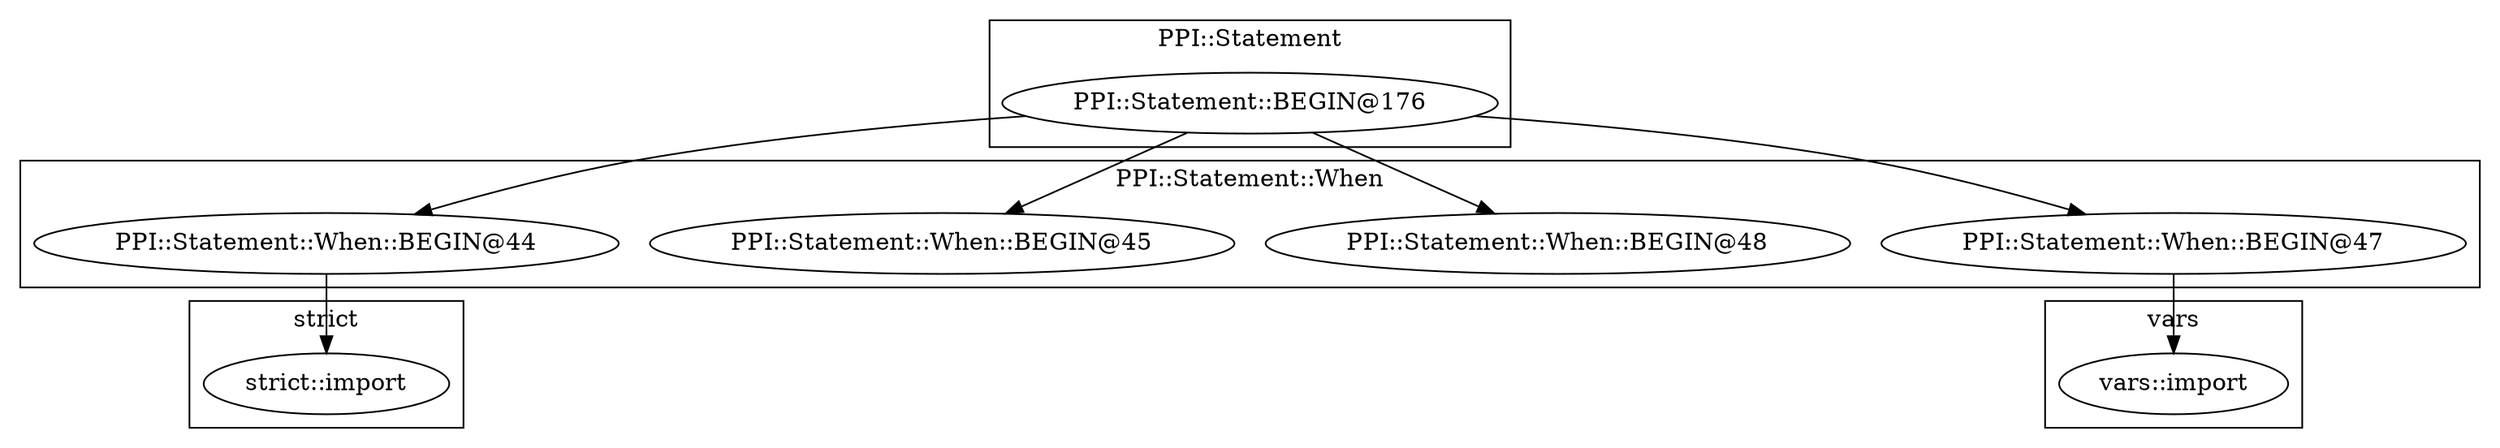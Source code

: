 digraph {
graph [overlap=false]
subgraph cluster_PPI_Statement_When {
	label="PPI::Statement::When";
	"PPI::Statement::When::BEGIN@44";
	"PPI::Statement::When::BEGIN@48";
	"PPI::Statement::When::BEGIN@45";
	"PPI::Statement::When::BEGIN@47";
}
subgraph cluster_PPI_Statement {
	label="PPI::Statement";
	"PPI::Statement::BEGIN@176";
}
subgraph cluster_vars {
	label="vars";
	"vars::import";
}
subgraph cluster_strict {
	label="strict";
	"strict::import";
}
"PPI::Statement::When::BEGIN@44" -> "strict::import";
"PPI::Statement::BEGIN@176" -> "PPI::Statement::When::BEGIN@48";
"PPI::Statement::When::BEGIN@47" -> "vars::import";
"PPI::Statement::BEGIN@176" -> "PPI::Statement::When::BEGIN@45";
"PPI::Statement::BEGIN@176" -> "PPI::Statement::When::BEGIN@44";
"PPI::Statement::BEGIN@176" -> "PPI::Statement::When::BEGIN@47";
}
